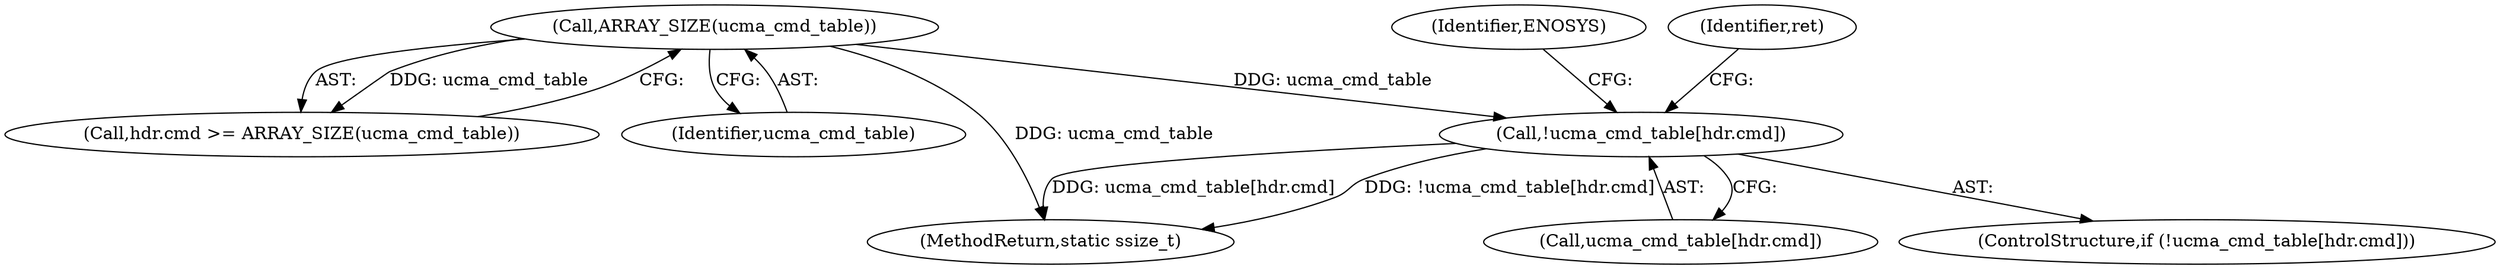 digraph "0_linux_e6bd18f57aad1a2d1ef40e646d03ed0f2515c9e3_0@array" {
"1000163" [label="(Call,!ucma_cmd_table[hdr.cmd])"];
"1000145" [label="(Call,ARRAY_SIZE(ucma_cmd_table))"];
"1000164" [label="(Call,ucma_cmd_table[hdr.cmd])"];
"1000163" [label="(Call,!ucma_cmd_table[hdr.cmd])"];
"1000171" [label="(Identifier,ENOSYS)"];
"1000145" [label="(Call,ARRAY_SIZE(ucma_cmd_table))"];
"1000194" [label="(MethodReturn,static ssize_t)"];
"1000141" [label="(Call,hdr.cmd >= ARRAY_SIZE(ucma_cmd_table))"];
"1000146" [label="(Identifier,ucma_cmd_table)"];
"1000173" [label="(Identifier,ret)"];
"1000162" [label="(ControlStructure,if (!ucma_cmd_table[hdr.cmd]))"];
"1000163" -> "1000162"  [label="AST: "];
"1000163" -> "1000164"  [label="CFG: "];
"1000164" -> "1000163"  [label="AST: "];
"1000171" -> "1000163"  [label="CFG: "];
"1000173" -> "1000163"  [label="CFG: "];
"1000163" -> "1000194"  [label="DDG: ucma_cmd_table[hdr.cmd]"];
"1000163" -> "1000194"  [label="DDG: !ucma_cmd_table[hdr.cmd]"];
"1000145" -> "1000163"  [label="DDG: ucma_cmd_table"];
"1000145" -> "1000141"  [label="AST: "];
"1000145" -> "1000146"  [label="CFG: "];
"1000146" -> "1000145"  [label="AST: "];
"1000141" -> "1000145"  [label="CFG: "];
"1000145" -> "1000194"  [label="DDG: ucma_cmd_table"];
"1000145" -> "1000141"  [label="DDG: ucma_cmd_table"];
}
